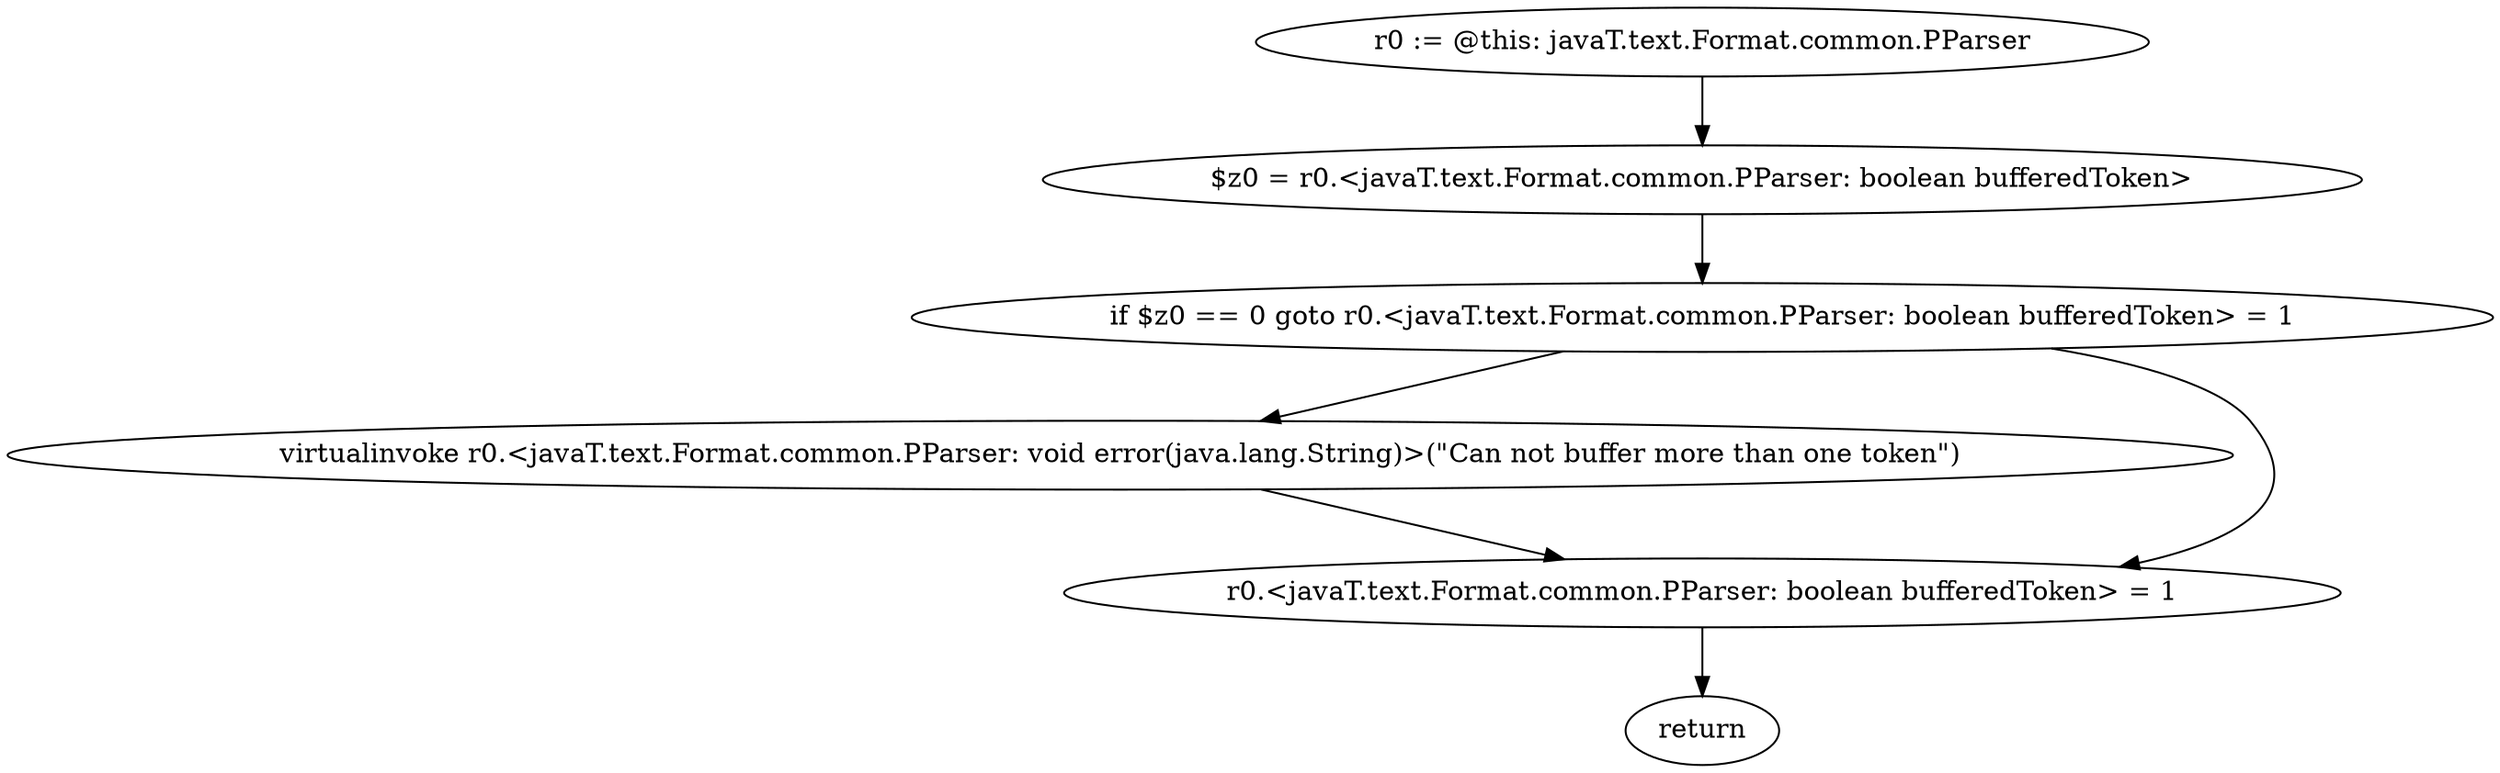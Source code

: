 digraph "unitGraph" {
    "r0 := @this: javaT.text.Format.common.PParser"
    "$z0 = r0.<javaT.text.Format.common.PParser: boolean bufferedToken>"
    "if $z0 == 0 goto r0.<javaT.text.Format.common.PParser: boolean bufferedToken> = 1"
    "virtualinvoke r0.<javaT.text.Format.common.PParser: void error(java.lang.String)>(\"Can not buffer more than one token\")"
    "r0.<javaT.text.Format.common.PParser: boolean bufferedToken> = 1"
    "return"
    "r0 := @this: javaT.text.Format.common.PParser"->"$z0 = r0.<javaT.text.Format.common.PParser: boolean bufferedToken>";
    "$z0 = r0.<javaT.text.Format.common.PParser: boolean bufferedToken>"->"if $z0 == 0 goto r0.<javaT.text.Format.common.PParser: boolean bufferedToken> = 1";
    "if $z0 == 0 goto r0.<javaT.text.Format.common.PParser: boolean bufferedToken> = 1"->"virtualinvoke r0.<javaT.text.Format.common.PParser: void error(java.lang.String)>(\"Can not buffer more than one token\")";
    "if $z0 == 0 goto r0.<javaT.text.Format.common.PParser: boolean bufferedToken> = 1"->"r0.<javaT.text.Format.common.PParser: boolean bufferedToken> = 1";
    "virtualinvoke r0.<javaT.text.Format.common.PParser: void error(java.lang.String)>(\"Can not buffer more than one token\")"->"r0.<javaT.text.Format.common.PParser: boolean bufferedToken> = 1";
    "r0.<javaT.text.Format.common.PParser: boolean bufferedToken> = 1"->"return";
}
